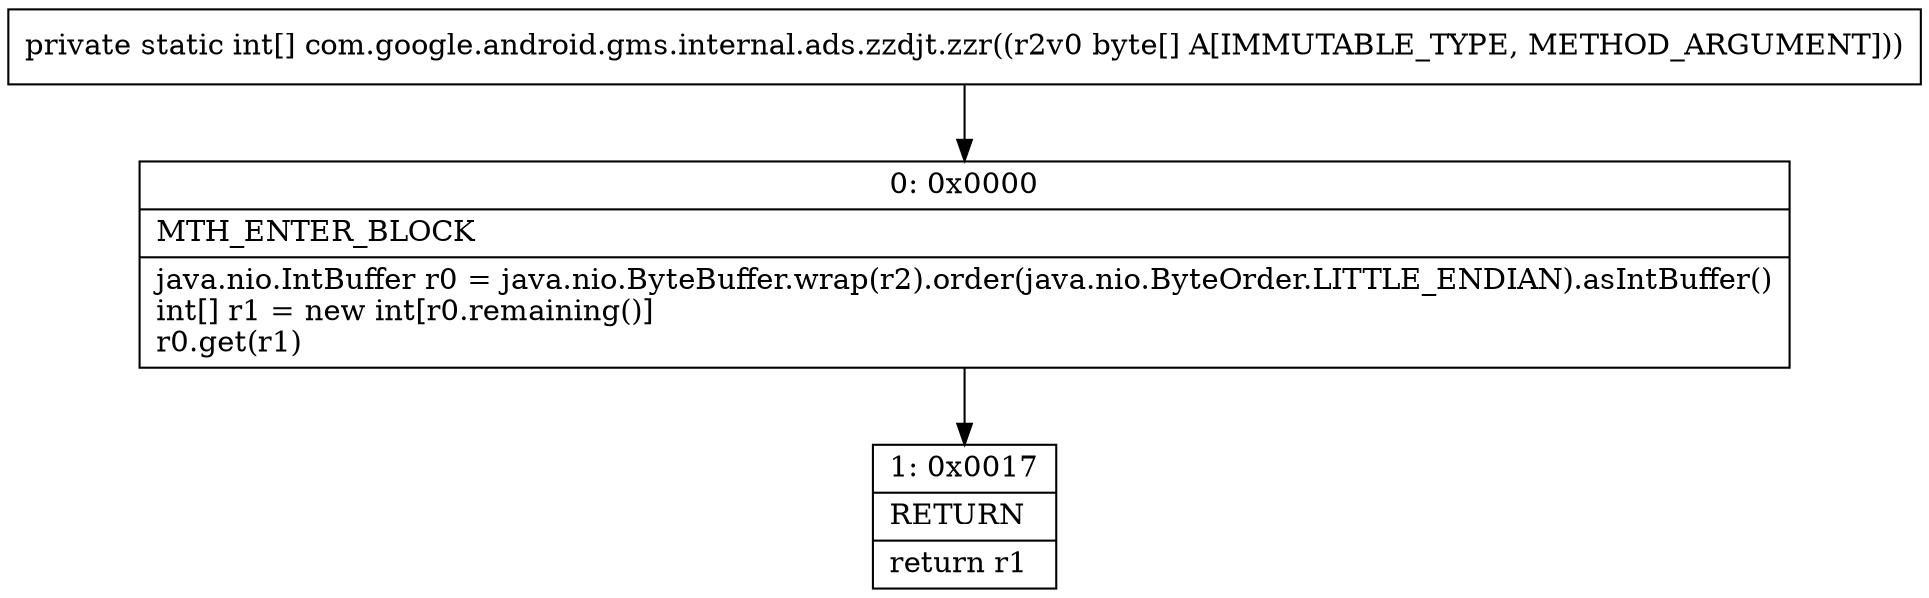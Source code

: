 digraph "CFG forcom.google.android.gms.internal.ads.zzdjt.zzr([B)[I" {
Node_0 [shape=record,label="{0\:\ 0x0000|MTH_ENTER_BLOCK\l|java.nio.IntBuffer r0 = java.nio.ByteBuffer.wrap(r2).order(java.nio.ByteOrder.LITTLE_ENDIAN).asIntBuffer()\lint[] r1 = new int[r0.remaining()]\lr0.get(r1)\l}"];
Node_1 [shape=record,label="{1\:\ 0x0017|RETURN\l|return r1\l}"];
MethodNode[shape=record,label="{private static int[] com.google.android.gms.internal.ads.zzdjt.zzr((r2v0 byte[] A[IMMUTABLE_TYPE, METHOD_ARGUMENT])) }"];
MethodNode -> Node_0;
Node_0 -> Node_1;
}

